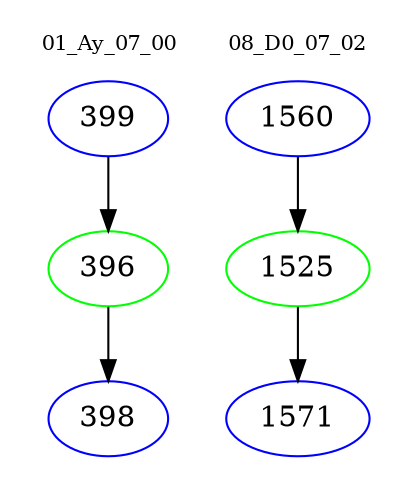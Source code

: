 digraph{
subgraph cluster_0 {
color = white
label = "01_Ay_07_00";
fontsize=10;
T0_399 [label="399", color="blue"]
T0_399 -> T0_396 [color="black"]
T0_396 [label="396", color="green"]
T0_396 -> T0_398 [color="black"]
T0_398 [label="398", color="blue"]
}
subgraph cluster_1 {
color = white
label = "08_D0_07_02";
fontsize=10;
T1_1560 [label="1560", color="blue"]
T1_1560 -> T1_1525 [color="black"]
T1_1525 [label="1525", color="green"]
T1_1525 -> T1_1571 [color="black"]
T1_1571 [label="1571", color="blue"]
}
}
